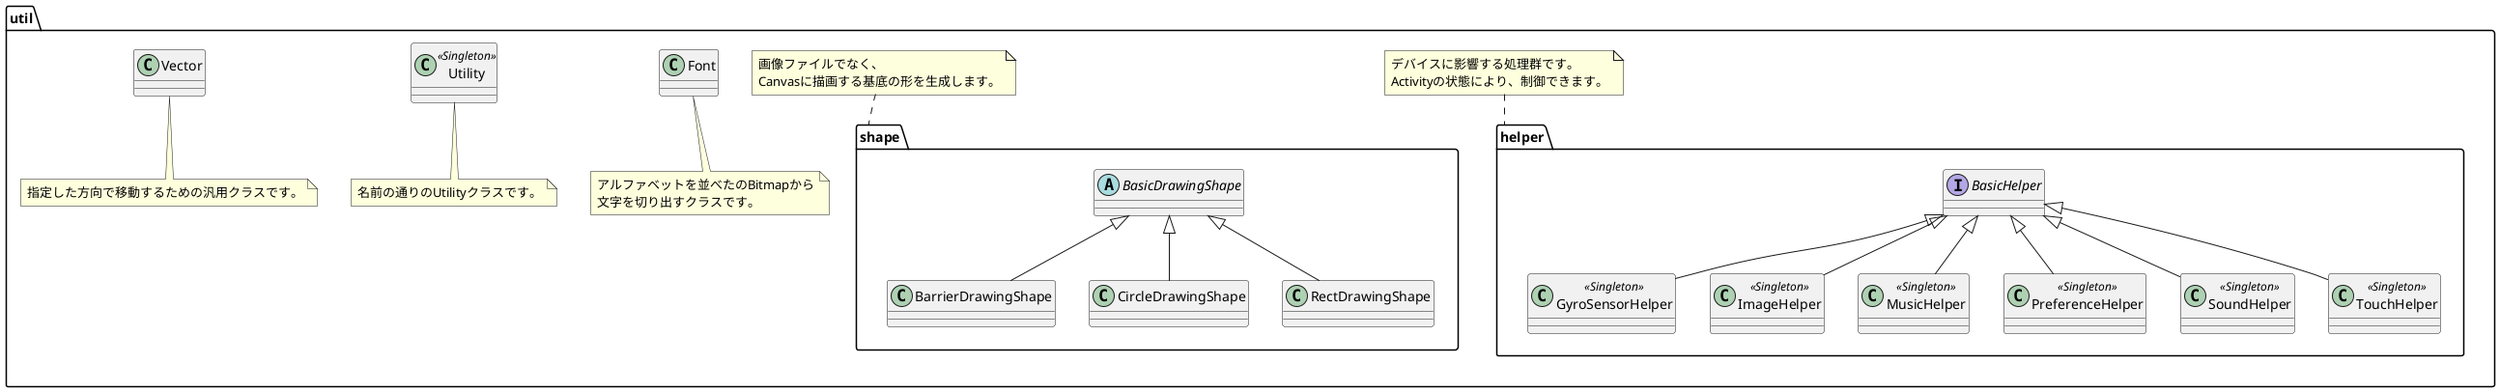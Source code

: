@startuml

package "util" {

  package "helper" {
    interface BasicHelper
    class GyroSensorHelper << Singleton >>
    class ImageHelper << Singleton >>
    class MusicHelper << Singleton >>
    class PreferenceHelper << Singleton >>
    class SoundHelper << Singleton >>
    class TouchHelper << Singleton >>
    BasicHelper <|-- GyroSensorHelper
    BasicHelper <|-- ImageHelper
    BasicHelper <|-- MusicHelper
    BasicHelper <|-- PreferenceHelper
    BasicHelper <|-- SoundHelper
    BasicHelper <|-- TouchHelper
  }
  note top of helper
    デバイスに影響する処理群です。
    Activityの状態により、制御できます。
  end note

  package "shape" {
    abstract BasicDrawingShape
    BasicDrawingShape <|-- BarrierDrawingShape
    BasicDrawingShape <|-- CircleDrawingShape
    BasicDrawingShape <|-- RectDrawingShape
  }
  note top of shape
    画像ファイルでなく、
    Canvasに描画する基底の形を生成します。
  end note
  
  class Font
  note bottom of Font
    アルファベットを並べたのBitmapから
    文字を切り出すクラスです。
  end note

  class Utility << Singleton >>
  note bottom of Utility
    名前の通りのUtilityクラスです。
  end note

  class Vector
  note bottom of Vector
    指定した方向で移動するための汎用クラスです。
  end note

}

@enduml